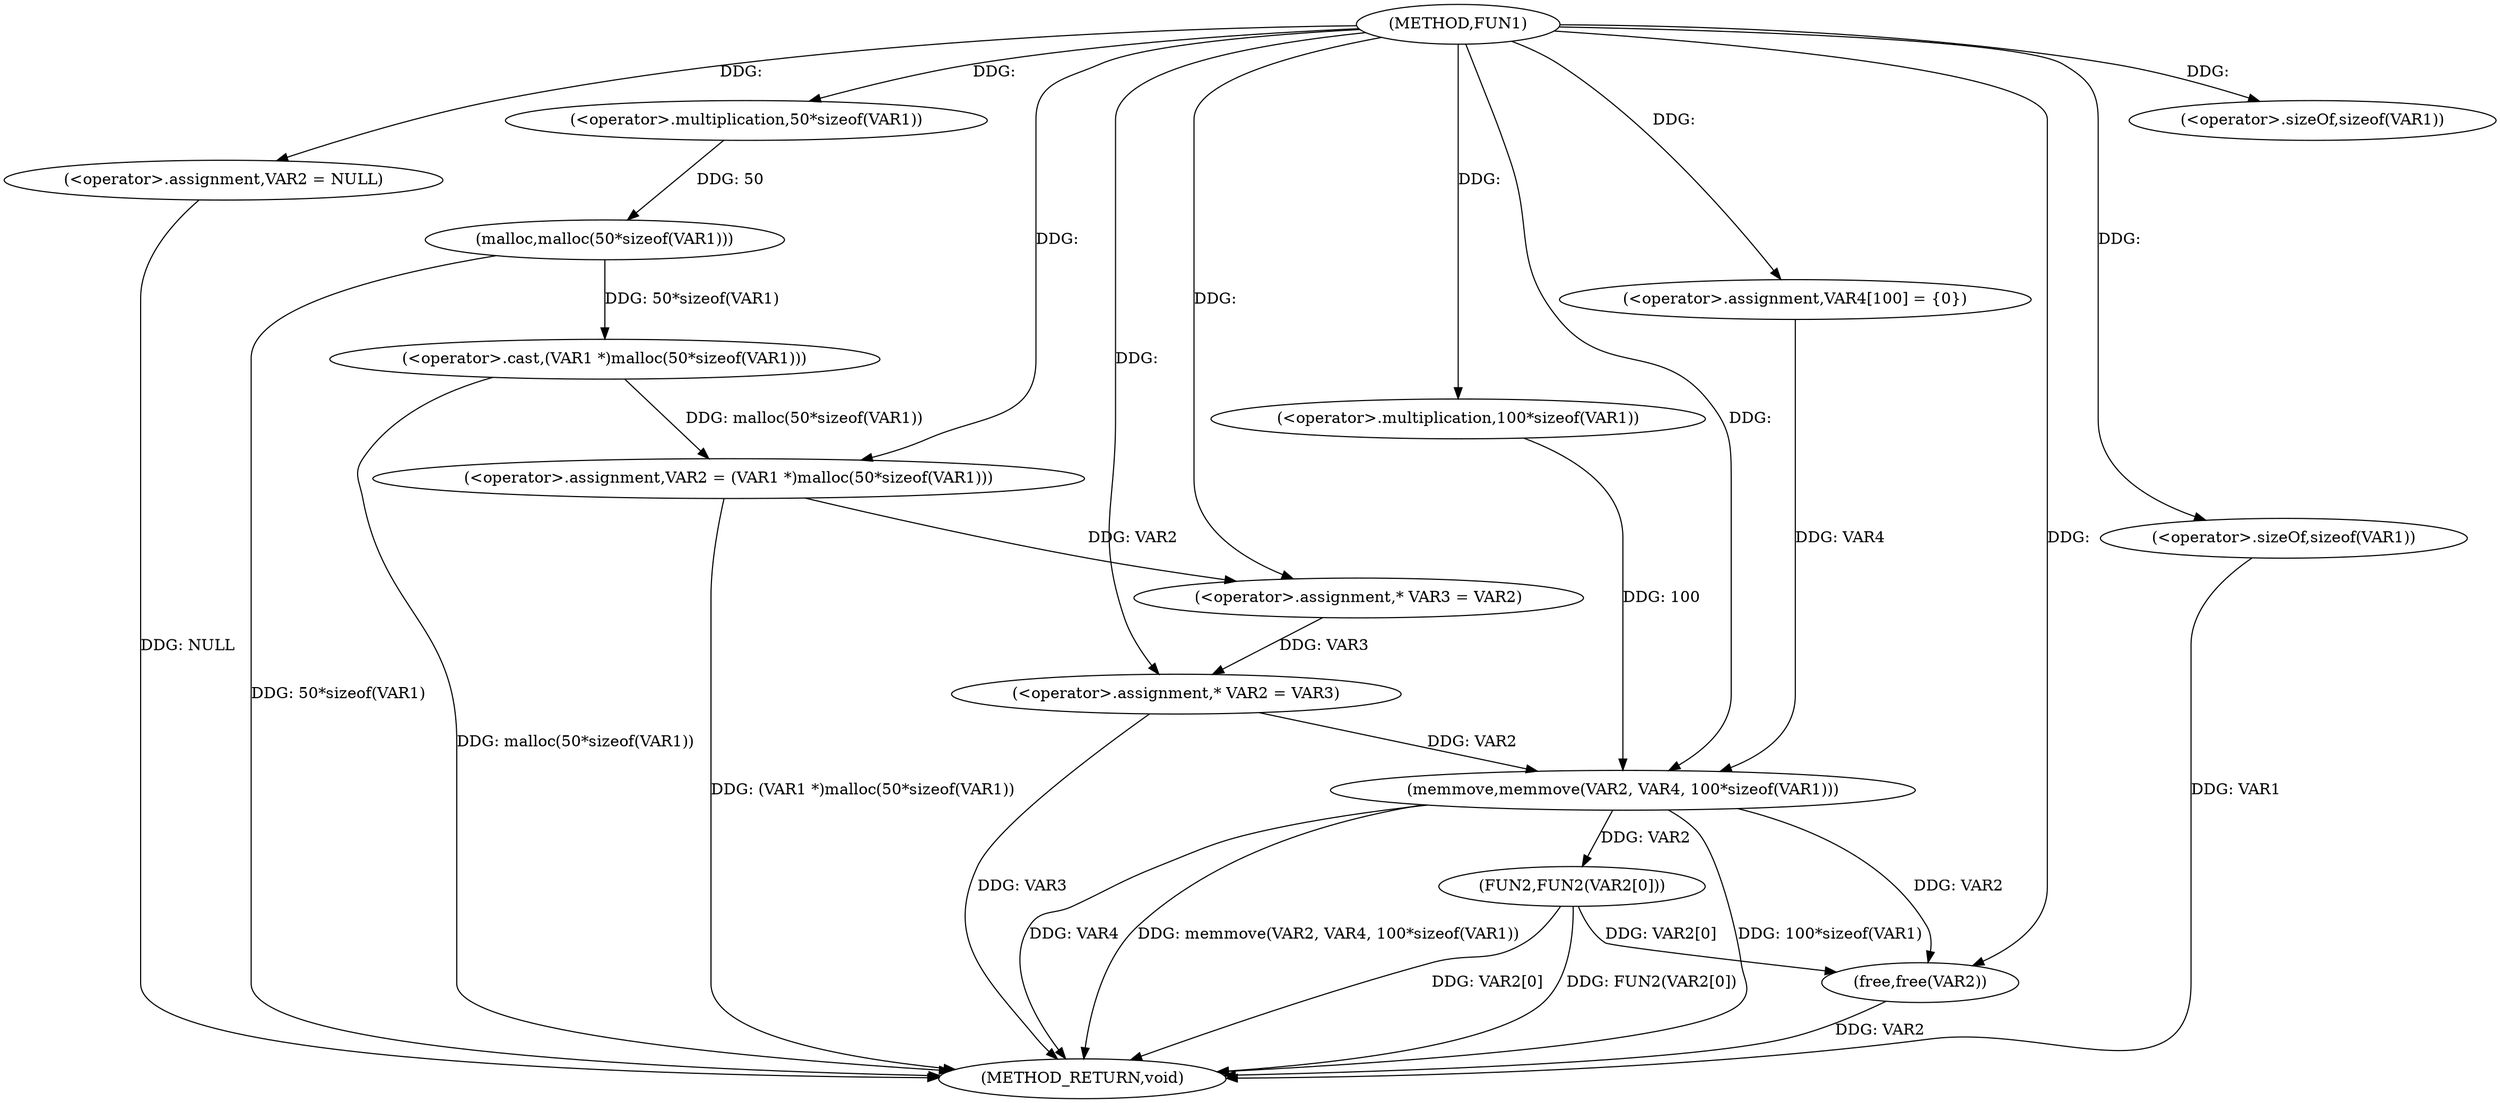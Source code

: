 digraph FUN1 {  
"1000100" [label = "(METHOD,FUN1)" ]
"1000141" [label = "(METHOD_RETURN,void)" ]
"1000103" [label = "(<operator>.assignment,VAR2 = NULL)" ]
"1000106" [label = "(<operator>.assignment,VAR2 = (VAR1 *)malloc(50*sizeof(VAR1)))" ]
"1000108" [label = "(<operator>.cast,(VAR1 *)malloc(50*sizeof(VAR1)))" ]
"1000110" [label = "(malloc,malloc(50*sizeof(VAR1)))" ]
"1000111" [label = "(<operator>.multiplication,50*sizeof(VAR1))" ]
"1000113" [label = "(<operator>.sizeOf,sizeof(VAR1))" ]
"1000117" [label = "(<operator>.assignment,* VAR3 = VAR2)" ]
"1000121" [label = "(<operator>.assignment,* VAR2 = VAR3)" ]
"1000126" [label = "(<operator>.assignment,VAR4[100] = {0})" ]
"1000128" [label = "(memmove,memmove(VAR2, VAR4, 100*sizeof(VAR1)))" ]
"1000131" [label = "(<operator>.multiplication,100*sizeof(VAR1))" ]
"1000133" [label = "(<operator>.sizeOf,sizeof(VAR1))" ]
"1000135" [label = "(FUN2,FUN2(VAR2[0]))" ]
"1000139" [label = "(free,free(VAR2))" ]
  "1000106" -> "1000141"  [ label = "DDG: (VAR1 *)malloc(50*sizeof(VAR1))"] 
  "1000103" -> "1000141"  [ label = "DDG: NULL"] 
  "1000139" -> "1000141"  [ label = "DDG: VAR2"] 
  "1000135" -> "1000141"  [ label = "DDG: VAR2[0]"] 
  "1000128" -> "1000141"  [ label = "DDG: memmove(VAR2, VAR4, 100*sizeof(VAR1))"] 
  "1000110" -> "1000141"  [ label = "DDG: 50*sizeof(VAR1)"] 
  "1000128" -> "1000141"  [ label = "DDG: 100*sizeof(VAR1)"] 
  "1000128" -> "1000141"  [ label = "DDG: VAR4"] 
  "1000121" -> "1000141"  [ label = "DDG: VAR3"] 
  "1000133" -> "1000141"  [ label = "DDG: VAR1"] 
  "1000135" -> "1000141"  [ label = "DDG: FUN2(VAR2[0])"] 
  "1000108" -> "1000141"  [ label = "DDG: malloc(50*sizeof(VAR1))"] 
  "1000100" -> "1000103"  [ label = "DDG: "] 
  "1000108" -> "1000106"  [ label = "DDG: malloc(50*sizeof(VAR1))"] 
  "1000100" -> "1000106"  [ label = "DDG: "] 
  "1000110" -> "1000108"  [ label = "DDG: 50*sizeof(VAR1)"] 
  "1000111" -> "1000110"  [ label = "DDG: 50"] 
  "1000100" -> "1000111"  [ label = "DDG: "] 
  "1000100" -> "1000113"  [ label = "DDG: "] 
  "1000106" -> "1000117"  [ label = "DDG: VAR2"] 
  "1000100" -> "1000117"  [ label = "DDG: "] 
  "1000117" -> "1000121"  [ label = "DDG: VAR3"] 
  "1000100" -> "1000121"  [ label = "DDG: "] 
  "1000100" -> "1000126"  [ label = "DDG: "] 
  "1000121" -> "1000128"  [ label = "DDG: VAR2"] 
  "1000100" -> "1000128"  [ label = "DDG: "] 
  "1000126" -> "1000128"  [ label = "DDG: VAR4"] 
  "1000131" -> "1000128"  [ label = "DDG: 100"] 
  "1000100" -> "1000131"  [ label = "DDG: "] 
  "1000100" -> "1000133"  [ label = "DDG: "] 
  "1000128" -> "1000135"  [ label = "DDG: VAR2"] 
  "1000128" -> "1000139"  [ label = "DDG: VAR2"] 
  "1000135" -> "1000139"  [ label = "DDG: VAR2[0]"] 
  "1000100" -> "1000139"  [ label = "DDG: "] 
}
